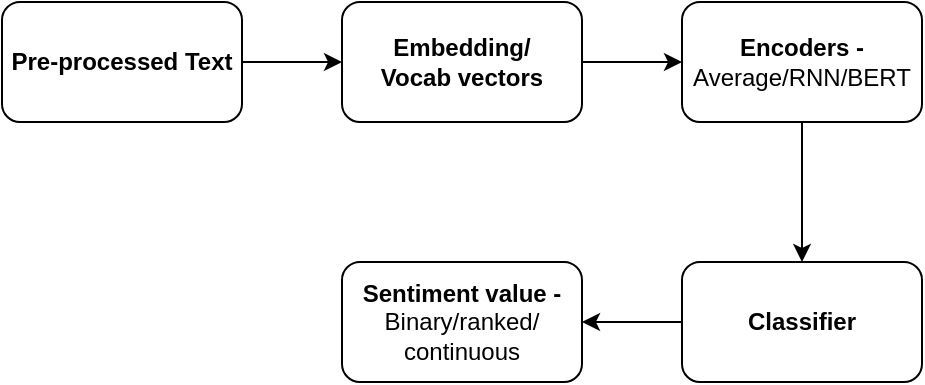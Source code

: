 <mxfile version="13.6.2" type="device"><diagram id="HvCnFWTH2hFfOpMHdNu0" name="Page-1"><mxGraphModel dx="1038" dy="499" grid="1" gridSize="10" guides="1" tooltips="1" connect="1" arrows="1" fold="1" page="1" pageScale="1" pageWidth="850" pageHeight="1100" math="0" shadow="0"><root><mxCell id="0"/><mxCell id="1" parent="0"/><mxCell id="Hj_BOvfEngt__LgKtLtd-3" value="" style="edgeStyle=orthogonalEdgeStyle;rounded=0;orthogonalLoop=1;jettySize=auto;html=1;" edge="1" parent="1" source="Hj_BOvfEngt__LgKtLtd-4" target="Hj_BOvfEngt__LgKtLtd-6"><mxGeometry relative="1" as="geometry"/></mxCell><mxCell id="Hj_BOvfEngt__LgKtLtd-4" value="&lt;b&gt;Embedding/&lt;br&gt;Vocab vectors&lt;/b&gt;" style="rounded=1;whiteSpace=wrap;html=1;" vertex="1" parent="1"><mxGeometry x="260" y="130" width="120" height="60" as="geometry"/></mxCell><mxCell id="Hj_BOvfEngt__LgKtLtd-5" value="" style="edgeStyle=orthogonalEdgeStyle;rounded=0;orthogonalLoop=1;jettySize=auto;html=1;" edge="1" parent="1" source="Hj_BOvfEngt__LgKtLtd-6" target="Hj_BOvfEngt__LgKtLtd-8"><mxGeometry relative="1" as="geometry"/></mxCell><mxCell id="Hj_BOvfEngt__LgKtLtd-6" value="&lt;b&gt;Encoders -&lt;br&gt;&lt;/b&gt;Average/RNN/BERT" style="rounded=1;whiteSpace=wrap;html=1;" vertex="1" parent="1"><mxGeometry x="430" y="130" width="120" height="60" as="geometry"/></mxCell><mxCell id="Hj_BOvfEngt__LgKtLtd-7" value="" style="edgeStyle=orthogonalEdgeStyle;rounded=0;orthogonalLoop=1;jettySize=auto;html=1;" edge="1" parent="1" source="Hj_BOvfEngt__LgKtLtd-8" target="Hj_BOvfEngt__LgKtLtd-9"><mxGeometry relative="1" as="geometry"/></mxCell><mxCell id="Hj_BOvfEngt__LgKtLtd-8" value="&lt;b&gt;Classifier&lt;/b&gt;" style="rounded=1;whiteSpace=wrap;html=1;" vertex="1" parent="1"><mxGeometry x="430" y="260" width="120" height="60" as="geometry"/></mxCell><mxCell id="Hj_BOvfEngt__LgKtLtd-9" value="&lt;b&gt;Sentiment value -&lt;/b&gt;&lt;br&gt;Binary/ranked/&lt;br&gt;continuous" style="rounded=1;whiteSpace=wrap;html=1;" vertex="1" parent="1"><mxGeometry x="260" y="260" width="120" height="60" as="geometry"/></mxCell><mxCell id="Hj_BOvfEngt__LgKtLtd-10" value="" style="edgeStyle=orthogonalEdgeStyle;rounded=0;orthogonalLoop=1;jettySize=auto;html=1;" edge="1" parent="1" source="Hj_BOvfEngt__LgKtLtd-11" target="Hj_BOvfEngt__LgKtLtd-4"><mxGeometry relative="1" as="geometry"/></mxCell><mxCell id="Hj_BOvfEngt__LgKtLtd-11" value="&lt;b&gt;Pre-processed Text&lt;/b&gt;" style="rounded=1;whiteSpace=wrap;html=1;" vertex="1" parent="1"><mxGeometry x="90" y="130" width="120" height="60" as="geometry"/></mxCell></root></mxGraphModel></diagram></mxfile>